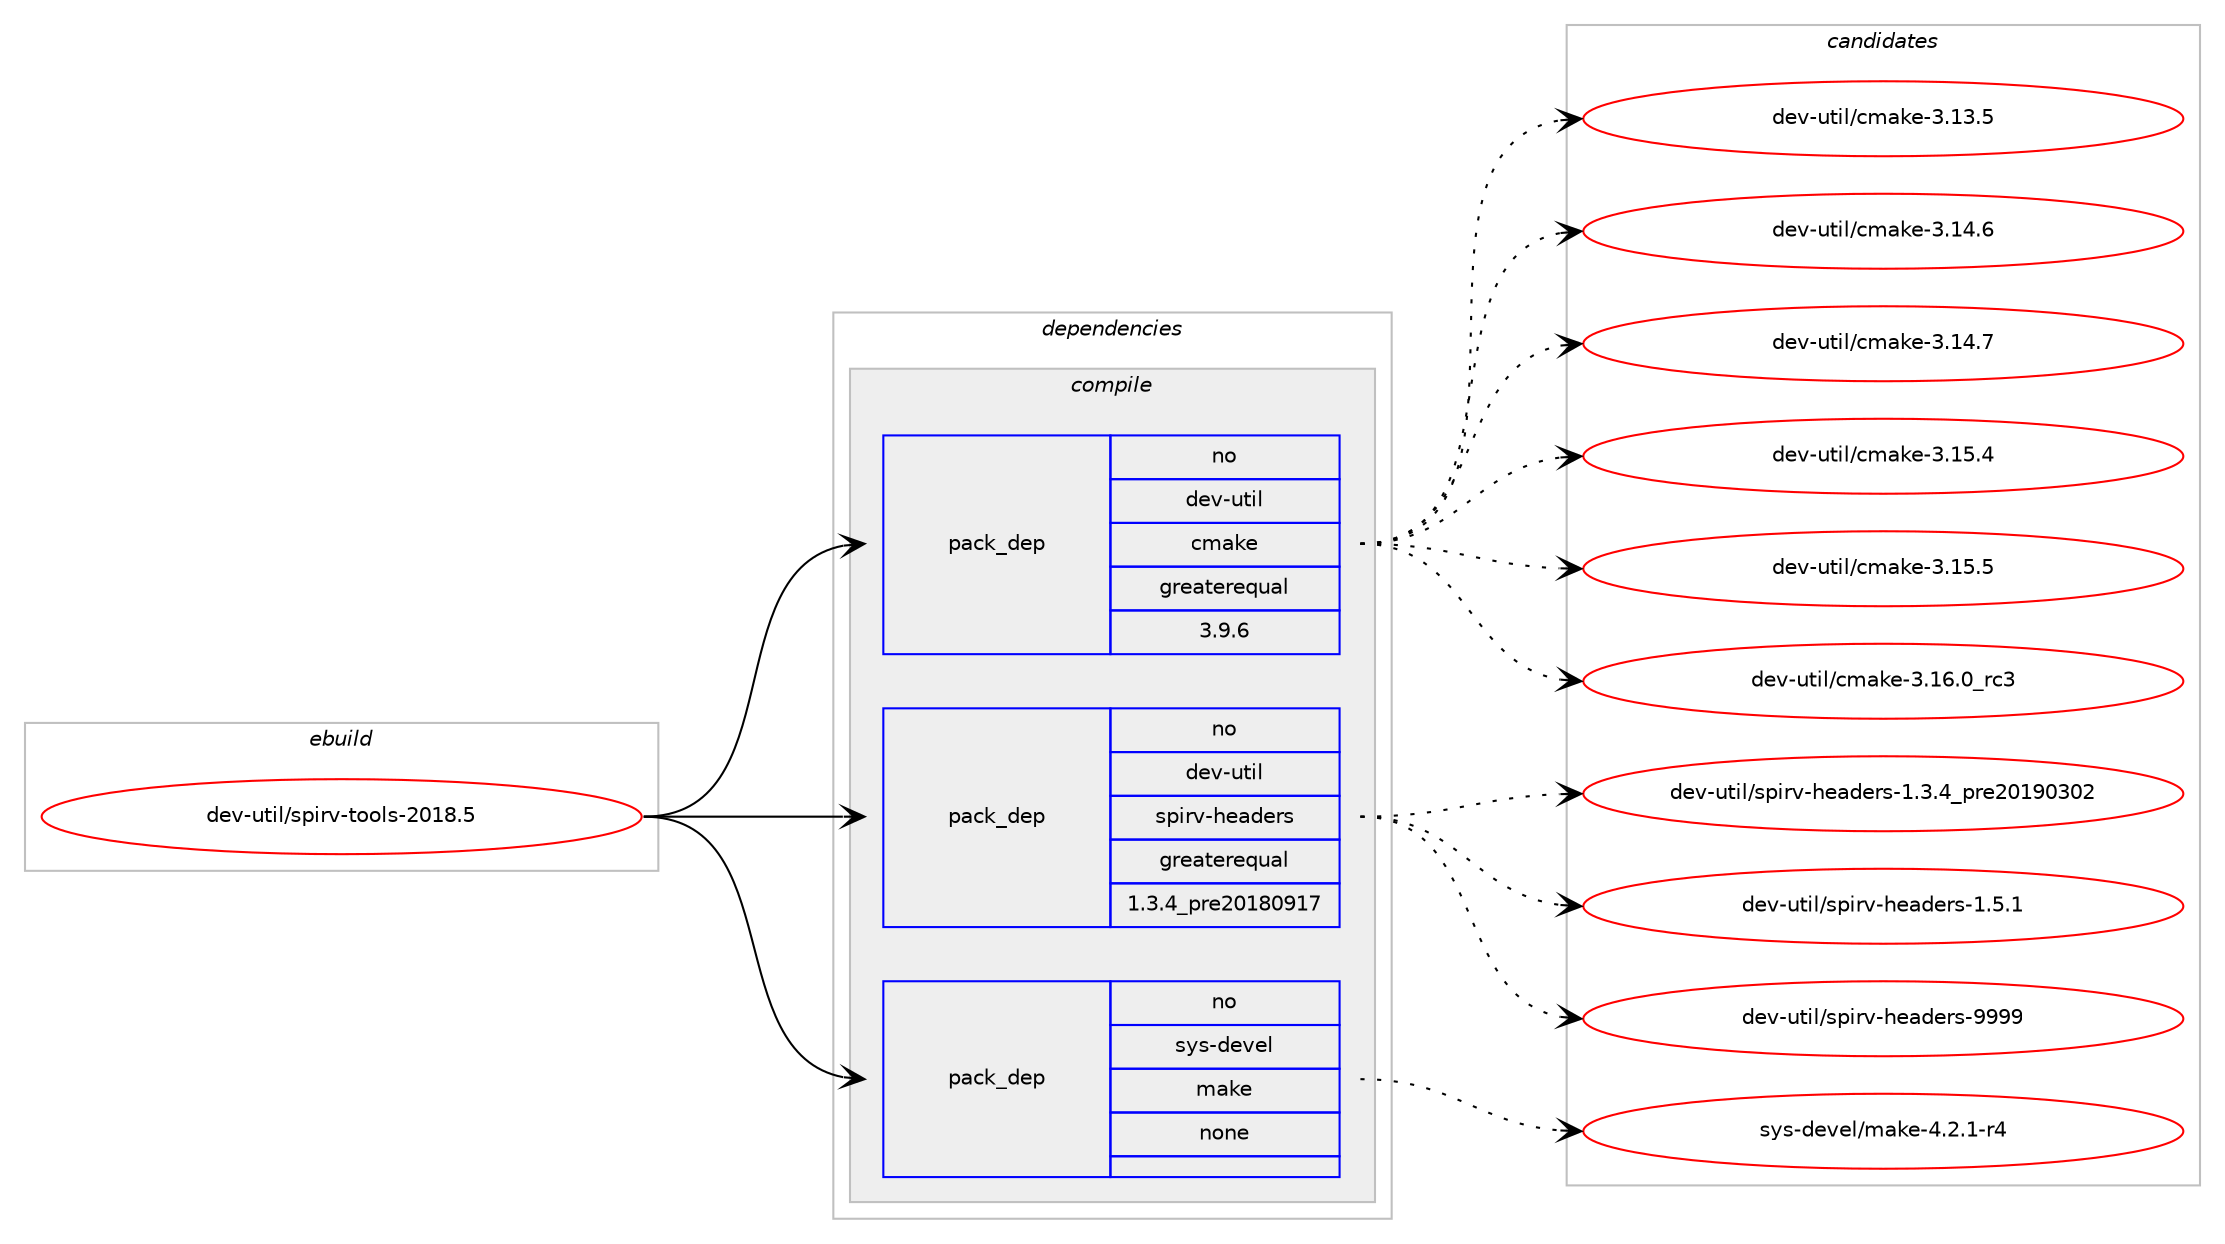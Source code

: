 digraph prolog {

# *************
# Graph options
# *************

newrank=true;
concentrate=true;
compound=true;
graph [rankdir=LR,fontname=Helvetica,fontsize=10,ranksep=1.5];#, ranksep=2.5, nodesep=0.2];
edge  [arrowhead=vee];
node  [fontname=Helvetica,fontsize=10];

# **********
# The ebuild
# **********

subgraph cluster_leftcol {
color=gray;
label=<<i>ebuild</i>>;
id [label="dev-util/spirv-tools-2018.5", color=red, width=4, href="../dev-util/spirv-tools-2018.5.svg"];
}

# ****************
# The dependencies
# ****************

subgraph cluster_midcol {
color=gray;
label=<<i>dependencies</i>>;
subgraph cluster_compile {
fillcolor="#eeeeee";
style=filled;
label=<<i>compile</i>>;
subgraph pack536754 {
dependency732288 [label=<<TABLE BORDER="0" CELLBORDER="1" CELLSPACING="0" CELLPADDING="4" WIDTH="220"><TR><TD ROWSPAN="6" CELLPADDING="30">pack_dep</TD></TR><TR><TD WIDTH="110">no</TD></TR><TR><TD>dev-util</TD></TR><TR><TD>cmake</TD></TR><TR><TD>greaterequal</TD></TR><TR><TD>3.9.6</TD></TR></TABLE>>, shape=none, color=blue];
}
id:e -> dependency732288:w [weight=20,style="solid",arrowhead="vee"];
subgraph pack536755 {
dependency732289 [label=<<TABLE BORDER="0" CELLBORDER="1" CELLSPACING="0" CELLPADDING="4" WIDTH="220"><TR><TD ROWSPAN="6" CELLPADDING="30">pack_dep</TD></TR><TR><TD WIDTH="110">no</TD></TR><TR><TD>dev-util</TD></TR><TR><TD>spirv-headers</TD></TR><TR><TD>greaterequal</TD></TR><TR><TD>1.3.4_pre20180917</TD></TR></TABLE>>, shape=none, color=blue];
}
id:e -> dependency732289:w [weight=20,style="solid",arrowhead="vee"];
subgraph pack536756 {
dependency732290 [label=<<TABLE BORDER="0" CELLBORDER="1" CELLSPACING="0" CELLPADDING="4" WIDTH="220"><TR><TD ROWSPAN="6" CELLPADDING="30">pack_dep</TD></TR><TR><TD WIDTH="110">no</TD></TR><TR><TD>sys-devel</TD></TR><TR><TD>make</TD></TR><TR><TD>none</TD></TR><TR><TD></TD></TR></TABLE>>, shape=none, color=blue];
}
id:e -> dependency732290:w [weight=20,style="solid",arrowhead="vee"];
}
subgraph cluster_compileandrun {
fillcolor="#eeeeee";
style=filled;
label=<<i>compile and run</i>>;
}
subgraph cluster_run {
fillcolor="#eeeeee";
style=filled;
label=<<i>run</i>>;
}
}

# **************
# The candidates
# **************

subgraph cluster_choices {
rank=same;
color=gray;
label=<<i>candidates</i>>;

subgraph choice536754 {
color=black;
nodesep=1;
choice1001011184511711610510847991099710710145514649514653 [label="dev-util/cmake-3.13.5", color=red, width=4,href="../dev-util/cmake-3.13.5.svg"];
choice1001011184511711610510847991099710710145514649524654 [label="dev-util/cmake-3.14.6", color=red, width=4,href="../dev-util/cmake-3.14.6.svg"];
choice1001011184511711610510847991099710710145514649524655 [label="dev-util/cmake-3.14.7", color=red, width=4,href="../dev-util/cmake-3.14.7.svg"];
choice1001011184511711610510847991099710710145514649534652 [label="dev-util/cmake-3.15.4", color=red, width=4,href="../dev-util/cmake-3.15.4.svg"];
choice1001011184511711610510847991099710710145514649534653 [label="dev-util/cmake-3.15.5", color=red, width=4,href="../dev-util/cmake-3.15.5.svg"];
choice1001011184511711610510847991099710710145514649544648951149951 [label="dev-util/cmake-3.16.0_rc3", color=red, width=4,href="../dev-util/cmake-3.16.0_rc3.svg"];
dependency732288:e -> choice1001011184511711610510847991099710710145514649514653:w [style=dotted,weight="100"];
dependency732288:e -> choice1001011184511711610510847991099710710145514649524654:w [style=dotted,weight="100"];
dependency732288:e -> choice1001011184511711610510847991099710710145514649524655:w [style=dotted,weight="100"];
dependency732288:e -> choice1001011184511711610510847991099710710145514649534652:w [style=dotted,weight="100"];
dependency732288:e -> choice1001011184511711610510847991099710710145514649534653:w [style=dotted,weight="100"];
dependency732288:e -> choice1001011184511711610510847991099710710145514649544648951149951:w [style=dotted,weight="100"];
}
subgraph choice536755 {
color=black;
nodesep=1;
choice10010111845117116105108471151121051141184510410197100101114115454946514652951121141015048495748514850 [label="dev-util/spirv-headers-1.3.4_pre20190302", color=red, width=4,href="../dev-util/spirv-headers-1.3.4_pre20190302.svg"];
choice10010111845117116105108471151121051141184510410197100101114115454946534649 [label="dev-util/spirv-headers-1.5.1", color=red, width=4,href="../dev-util/spirv-headers-1.5.1.svg"];
choice100101118451171161051084711511210511411845104101971001011141154557575757 [label="dev-util/spirv-headers-9999", color=red, width=4,href="../dev-util/spirv-headers-9999.svg"];
dependency732289:e -> choice10010111845117116105108471151121051141184510410197100101114115454946514652951121141015048495748514850:w [style=dotted,weight="100"];
dependency732289:e -> choice10010111845117116105108471151121051141184510410197100101114115454946534649:w [style=dotted,weight="100"];
dependency732289:e -> choice100101118451171161051084711511210511411845104101971001011141154557575757:w [style=dotted,weight="100"];
}
subgraph choice536756 {
color=black;
nodesep=1;
choice1151211154510010111810110847109971071014552465046494511452 [label="sys-devel/make-4.2.1-r4", color=red, width=4,href="../sys-devel/make-4.2.1-r4.svg"];
dependency732290:e -> choice1151211154510010111810110847109971071014552465046494511452:w [style=dotted,weight="100"];
}
}

}
